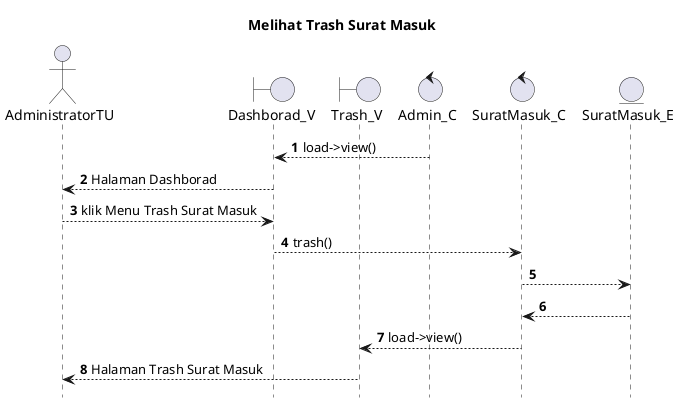 @startuml

autonumber
hide footbox
title Melihat Trash Surat Masuk

Actor AdministratorTU
boundary Dashborad_V
boundary Trash_V
control Admin_C
control SuratMasuk_C
Entity SuratMasuk_E

Admin_C --> Dashborad_V: load->view()
Dashborad_V --> AdministratorTU: Halaman Dashborad
AdministratorTU --> Dashborad_V: klik Menu Trash Surat Masuk
Dashborad_V --> SuratMasuk_C: trash()
SuratMasuk_C --> SuratMasuk_E:
    
    SuratMasuk_E --> SuratMasuk_C:
    SuratMasuk_C --> Trash_V: load->view()
    Trash_V --> AdministratorTU: Halaman Trash Surat Masuk

@enduml